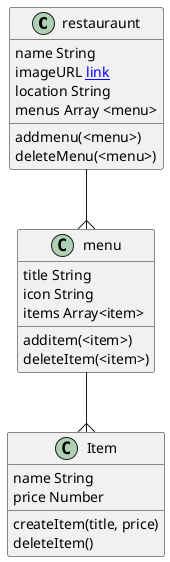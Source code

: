 @startuml Restauraunt
Class restauraunt {
    name String
    imageURL [[ link]]
    location String
    menus Array <menu>
    addmenu(<menu>)
    deleteMenu(<menu>)
}

Class menu {
    title String
    icon String
    items Array<item>
    additem(<item>)
    deleteItem(<item>)
}

Class Item {
    name String
    price Number
    createItem(title, price)
    deleteItem()
}

restauraunt --{menu
menu --{Item


@enduml